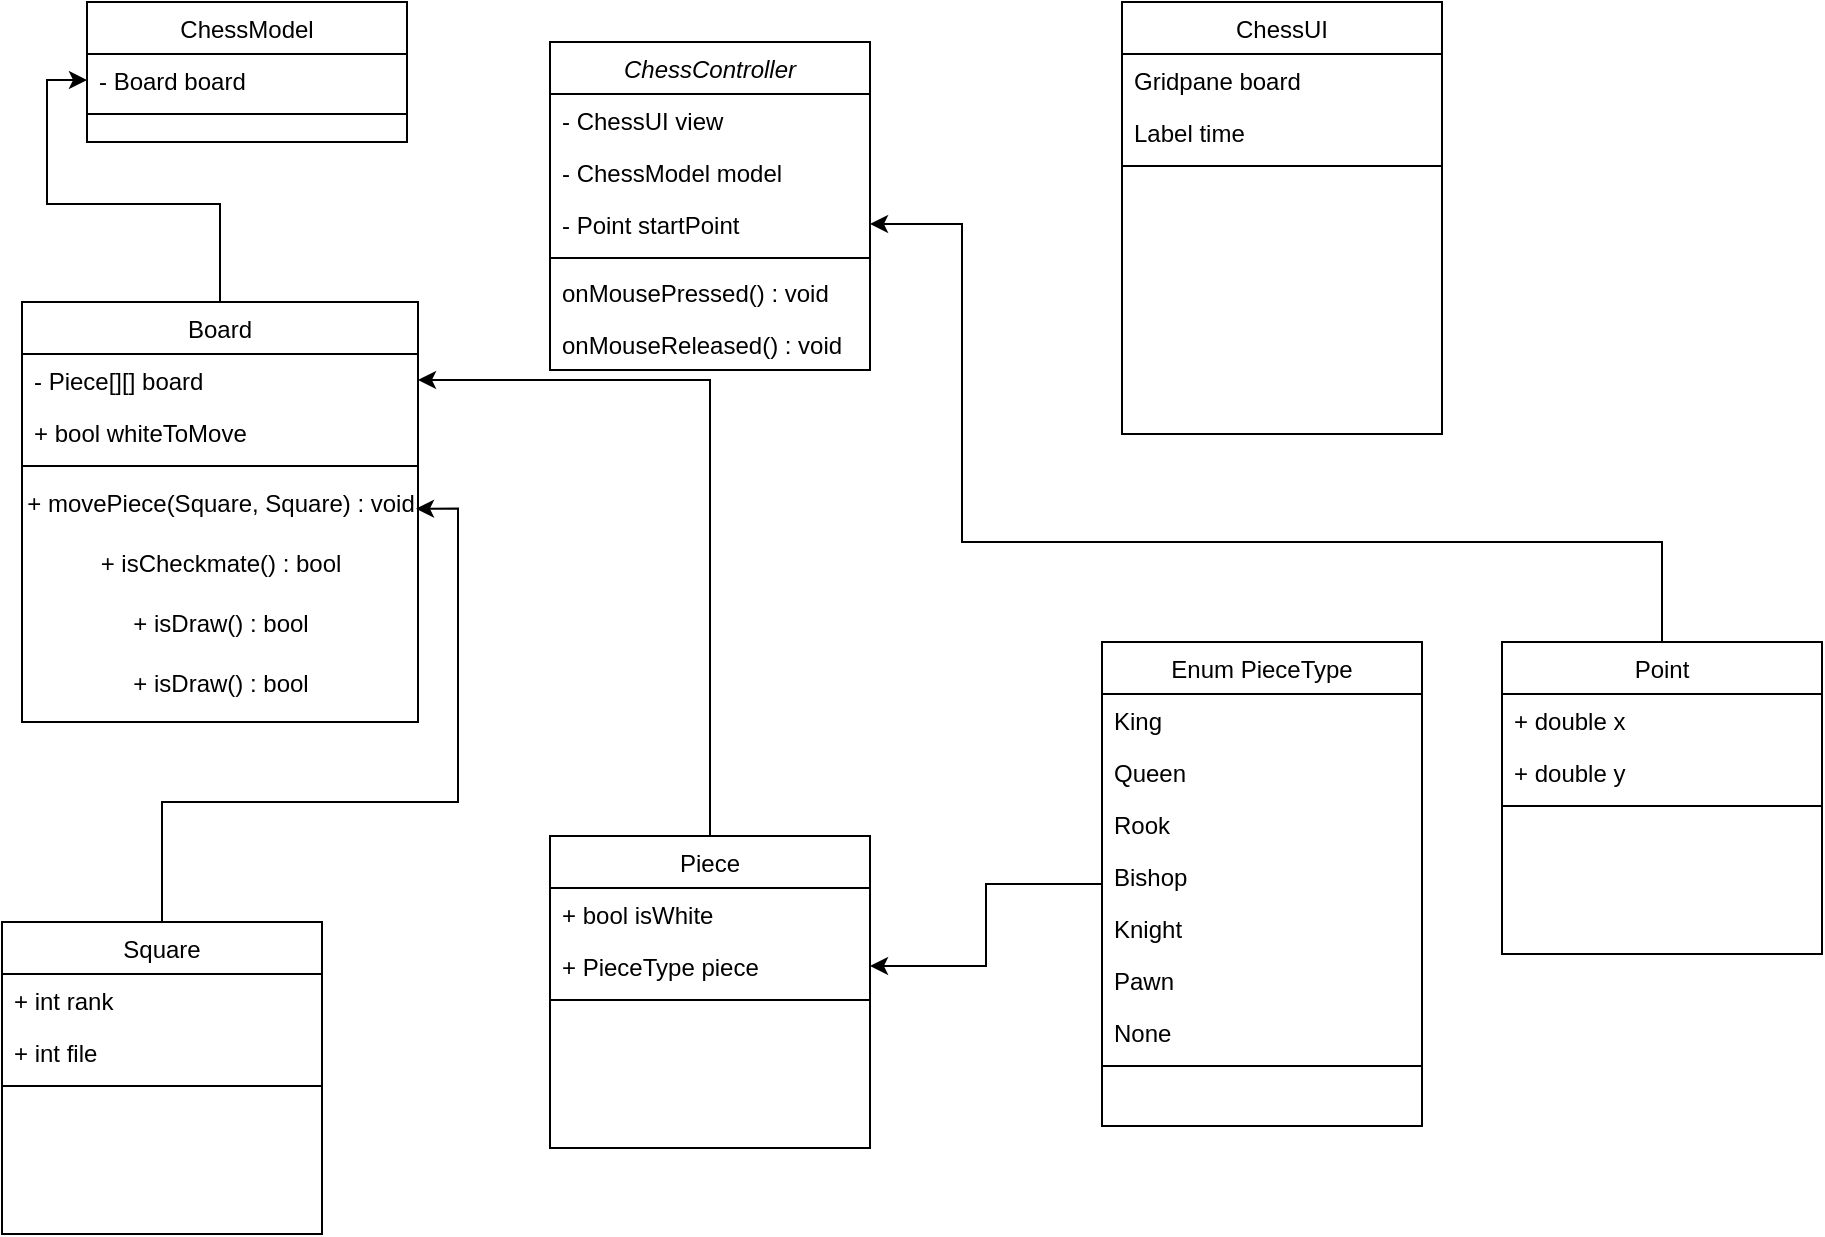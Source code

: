 <mxfile version="22.1.2" type="device" pages="2">
  <diagram id="C5RBs43oDa-KdzZeNtuy" name="Main Class Diagram">
    <mxGraphModel dx="1195" dy="697" grid="1" gridSize="10" guides="1" tooltips="1" connect="1" arrows="1" fold="1" page="1" pageScale="1" pageWidth="827" pageHeight="1169" math="0" shadow="0">
      <root>
        <mxCell id="WIyWlLk6GJQsqaUBKTNV-0" />
        <mxCell id="WIyWlLk6GJQsqaUBKTNV-1" parent="WIyWlLk6GJQsqaUBKTNV-0" />
        <mxCell id="srD08yrBdDk0NRkx2GMC-24" value="ChessController" style="swimlane;fontStyle=2;align=center;verticalAlign=top;childLayout=stackLayout;horizontal=1;startSize=26;horizontalStack=0;resizeParent=1;resizeLast=0;collapsible=1;marginBottom=0;rounded=0;shadow=0;strokeWidth=1;" vertex="1" parent="WIyWlLk6GJQsqaUBKTNV-1">
          <mxGeometry x="334" y="110" width="160" height="164" as="geometry">
            <mxRectangle x="230" y="140" width="160" height="26" as="alternateBounds" />
          </mxGeometry>
        </mxCell>
        <mxCell id="srD08yrBdDk0NRkx2GMC-25" value="- ChessUI view" style="text;align=left;verticalAlign=top;spacingLeft=4;spacingRight=4;overflow=hidden;rotatable=0;points=[[0,0.5],[1,0.5]];portConstraint=eastwest;" vertex="1" parent="srD08yrBdDk0NRkx2GMC-24">
          <mxGeometry y="26" width="160" height="26" as="geometry" />
        </mxCell>
        <mxCell id="srD08yrBdDk0NRkx2GMC-26" value="- ChessModel model" style="text;align=left;verticalAlign=top;spacingLeft=4;spacingRight=4;overflow=hidden;rotatable=0;points=[[0,0.5],[1,0.5]];portConstraint=eastwest;rounded=0;shadow=0;html=0;" vertex="1" parent="srD08yrBdDk0NRkx2GMC-24">
          <mxGeometry y="52" width="160" height="26" as="geometry" />
        </mxCell>
        <mxCell id="srD08yrBdDk0NRkx2GMC-82" value="- Point startPoint" style="text;align=left;verticalAlign=top;spacingLeft=4;spacingRight=4;overflow=hidden;rotatable=0;points=[[0,0.5],[1,0.5]];portConstraint=eastwest;rounded=0;shadow=0;html=0;" vertex="1" parent="srD08yrBdDk0NRkx2GMC-24">
          <mxGeometry y="78" width="160" height="26" as="geometry" />
        </mxCell>
        <mxCell id="srD08yrBdDk0NRkx2GMC-28" value="" style="line;html=1;strokeWidth=1;align=left;verticalAlign=middle;spacingTop=-1;spacingLeft=3;spacingRight=3;rotatable=0;labelPosition=right;points=[];portConstraint=eastwest;" vertex="1" parent="srD08yrBdDk0NRkx2GMC-24">
          <mxGeometry y="104" width="160" height="8" as="geometry" />
        </mxCell>
        <mxCell id="srD08yrBdDk0NRkx2GMC-29" value="onMousePressed() : void" style="text;align=left;verticalAlign=top;spacingLeft=4;spacingRight=4;overflow=hidden;rotatable=0;points=[[0,0.5],[1,0.5]];portConstraint=eastwest;" vertex="1" parent="srD08yrBdDk0NRkx2GMC-24">
          <mxGeometry y="112" width="160" height="26" as="geometry" />
        </mxCell>
        <mxCell id="srD08yrBdDk0NRkx2GMC-80" value="onMouseReleased() : void" style="text;align=left;verticalAlign=top;spacingLeft=4;spacingRight=4;overflow=hidden;rotatable=0;points=[[0,0.5],[1,0.5]];portConstraint=eastwest;" vertex="1" parent="srD08yrBdDk0NRkx2GMC-24">
          <mxGeometry y="138" width="160" height="26" as="geometry" />
        </mxCell>
        <mxCell id="srD08yrBdDk0NRkx2GMC-72" style="edgeStyle=orthogonalEdgeStyle;rounded=0;orthogonalLoop=1;jettySize=auto;html=1;" edge="1" parent="WIyWlLk6GJQsqaUBKTNV-1" source="srD08yrBdDk0NRkx2GMC-30" target="srD08yrBdDk0NRkx2GMC-37">
          <mxGeometry relative="1" as="geometry" />
        </mxCell>
        <mxCell id="srD08yrBdDk0NRkx2GMC-30" value="Board" style="swimlane;fontStyle=0;align=center;verticalAlign=top;childLayout=stackLayout;horizontal=1;startSize=26;horizontalStack=0;resizeParent=1;resizeLast=0;collapsible=1;marginBottom=0;rounded=0;shadow=0;strokeWidth=1;" vertex="1" parent="WIyWlLk6GJQsqaUBKTNV-1">
          <mxGeometry x="70" y="240" width="198" height="210" as="geometry">
            <mxRectangle x="130" y="380" width="160" height="26" as="alternateBounds" />
          </mxGeometry>
        </mxCell>
        <mxCell id="srD08yrBdDk0NRkx2GMC-31" value="- Piece[][] board" style="text;align=left;verticalAlign=top;spacingLeft=4;spacingRight=4;overflow=hidden;rotatable=0;points=[[0,0.5],[1,0.5]];portConstraint=eastwest;" vertex="1" parent="srD08yrBdDk0NRkx2GMC-30">
          <mxGeometry y="26" width="198" height="26" as="geometry" />
        </mxCell>
        <mxCell id="srD08yrBdDk0NRkx2GMC-32" value="+ bool whiteToMove" style="text;align=left;verticalAlign=top;spacingLeft=4;spacingRight=4;overflow=hidden;rotatable=0;points=[[0,0.5],[1,0.5]];portConstraint=eastwest;rounded=0;shadow=0;html=0;" vertex="1" parent="srD08yrBdDk0NRkx2GMC-30">
          <mxGeometry y="52" width="198" height="26" as="geometry" />
        </mxCell>
        <mxCell id="srD08yrBdDk0NRkx2GMC-33" value="" style="line;html=1;strokeWidth=1;align=left;verticalAlign=middle;spacingTop=-1;spacingLeft=3;spacingRight=3;rotatable=0;labelPosition=right;points=[];portConstraint=eastwest;" vertex="1" parent="srD08yrBdDk0NRkx2GMC-30">
          <mxGeometry y="78" width="198" height="8" as="geometry" />
        </mxCell>
        <mxCell id="srD08yrBdDk0NRkx2GMC-67" value="+ movePiece(Square, Square) : void" style="text;html=1;align=center;verticalAlign=middle;resizable=0;points=[];autosize=1;strokeColor=none;fillColor=none;" vertex="1" parent="srD08yrBdDk0NRkx2GMC-30">
          <mxGeometry y="86" width="198" height="30" as="geometry" />
        </mxCell>
        <mxCell id="srD08yrBdDk0NRkx2GMC-78" value="+ isCheckmate() : bool" style="text;html=1;align=center;verticalAlign=middle;resizable=0;points=[];autosize=1;strokeColor=none;fillColor=none;" vertex="1" parent="srD08yrBdDk0NRkx2GMC-30">
          <mxGeometry y="116" width="198" height="30" as="geometry" />
        </mxCell>
        <mxCell id="srD08yrBdDk0NRkx2GMC-79" value="+ isDraw() : bool" style="text;html=1;align=center;verticalAlign=middle;resizable=0;points=[];autosize=1;strokeColor=none;fillColor=none;" vertex="1" parent="srD08yrBdDk0NRkx2GMC-30">
          <mxGeometry y="146" width="198" height="30" as="geometry" />
        </mxCell>
        <mxCell id="srD08yrBdDk0NRkx2GMC-77" value="+ isDraw() : bool" style="text;html=1;align=center;verticalAlign=middle;resizable=0;points=[];autosize=1;strokeColor=none;fillColor=none;" vertex="1" parent="srD08yrBdDk0NRkx2GMC-30">
          <mxGeometry y="176" width="198" height="30" as="geometry" />
        </mxCell>
        <mxCell id="srD08yrBdDk0NRkx2GMC-36" value="ChessModel" style="swimlane;fontStyle=0;align=center;verticalAlign=top;childLayout=stackLayout;horizontal=1;startSize=26;horizontalStack=0;resizeParent=1;resizeLast=0;collapsible=1;marginBottom=0;rounded=0;shadow=0;strokeWidth=1;" vertex="1" parent="WIyWlLk6GJQsqaUBKTNV-1">
          <mxGeometry x="102.5" y="90" width="160" height="70" as="geometry">
            <mxRectangle x="340" y="380" width="170" height="26" as="alternateBounds" />
          </mxGeometry>
        </mxCell>
        <mxCell id="srD08yrBdDk0NRkx2GMC-37" value="- Board board" style="text;align=left;verticalAlign=top;spacingLeft=4;spacingRight=4;overflow=hidden;rotatable=0;points=[[0,0.5],[1,0.5]];portConstraint=eastwest;" vertex="1" parent="srD08yrBdDk0NRkx2GMC-36">
          <mxGeometry y="26" width="160" height="26" as="geometry" />
        </mxCell>
        <mxCell id="srD08yrBdDk0NRkx2GMC-38" value="" style="line;html=1;strokeWidth=1;align=left;verticalAlign=middle;spacingTop=-1;spacingLeft=3;spacingRight=3;rotatable=0;labelPosition=right;points=[];portConstraint=eastwest;" vertex="1" parent="srD08yrBdDk0NRkx2GMC-36">
          <mxGeometry y="52" width="160" height="8" as="geometry" />
        </mxCell>
        <mxCell id="srD08yrBdDk0NRkx2GMC-39" value="ChessUI" style="swimlane;fontStyle=0;align=center;verticalAlign=top;childLayout=stackLayout;horizontal=1;startSize=26;horizontalStack=0;resizeParent=1;resizeLast=0;collapsible=1;marginBottom=0;rounded=0;shadow=0;strokeWidth=1;" vertex="1" parent="WIyWlLk6GJQsqaUBKTNV-1">
          <mxGeometry x="620" y="90" width="160" height="216" as="geometry">
            <mxRectangle x="550" y="140" width="160" height="26" as="alternateBounds" />
          </mxGeometry>
        </mxCell>
        <mxCell id="srD08yrBdDk0NRkx2GMC-40" value="Gridpane board" style="text;align=left;verticalAlign=top;spacingLeft=4;spacingRight=4;overflow=hidden;rotatable=0;points=[[0,0.5],[1,0.5]];portConstraint=eastwest;" vertex="1" parent="srD08yrBdDk0NRkx2GMC-39">
          <mxGeometry y="26" width="160" height="26" as="geometry" />
        </mxCell>
        <mxCell id="srD08yrBdDk0NRkx2GMC-86" value="Label time" style="text;align=left;verticalAlign=top;spacingLeft=4;spacingRight=4;overflow=hidden;rotatable=0;points=[[0,0.5],[1,0.5]];portConstraint=eastwest;" vertex="1" parent="srD08yrBdDk0NRkx2GMC-39">
          <mxGeometry y="52" width="160" height="26" as="geometry" />
        </mxCell>
        <mxCell id="srD08yrBdDk0NRkx2GMC-45" value="" style="line;html=1;strokeWidth=1;align=left;verticalAlign=middle;spacingTop=-1;spacingLeft=3;spacingRight=3;rotatable=0;labelPosition=right;points=[];portConstraint=eastwest;" vertex="1" parent="srD08yrBdDk0NRkx2GMC-39">
          <mxGeometry y="78" width="160" height="8" as="geometry" />
        </mxCell>
        <mxCell id="srD08yrBdDk0NRkx2GMC-75" style="edgeStyle=orthogonalEdgeStyle;rounded=0;orthogonalLoop=1;jettySize=auto;html=1;" edge="1" parent="WIyWlLk6GJQsqaUBKTNV-1" source="srD08yrBdDk0NRkx2GMC-48" target="srD08yrBdDk0NRkx2GMC-60">
          <mxGeometry relative="1" as="geometry" />
        </mxCell>
        <mxCell id="srD08yrBdDk0NRkx2GMC-48" value="Enum PieceType" style="swimlane;fontStyle=0;align=center;verticalAlign=top;childLayout=stackLayout;horizontal=1;startSize=26;horizontalStack=0;resizeParent=1;resizeLast=0;collapsible=1;marginBottom=0;rounded=0;shadow=0;strokeWidth=1;" vertex="1" parent="WIyWlLk6GJQsqaUBKTNV-1">
          <mxGeometry x="610" y="410" width="160" height="242" as="geometry">
            <mxRectangle x="130" y="380" width="160" height="26" as="alternateBounds" />
          </mxGeometry>
        </mxCell>
        <mxCell id="srD08yrBdDk0NRkx2GMC-49" value="King" style="text;align=left;verticalAlign=top;spacingLeft=4;spacingRight=4;overflow=hidden;rotatable=0;points=[[0,0.5],[1,0.5]];portConstraint=eastwest;" vertex="1" parent="srD08yrBdDk0NRkx2GMC-48">
          <mxGeometry y="26" width="160" height="26" as="geometry" />
        </mxCell>
        <mxCell id="srD08yrBdDk0NRkx2GMC-53" value="Queen" style="text;align=left;verticalAlign=top;spacingLeft=4;spacingRight=4;overflow=hidden;rotatable=0;points=[[0,0.5],[1,0.5]];portConstraint=eastwest;rounded=0;shadow=0;html=0;" vertex="1" parent="srD08yrBdDk0NRkx2GMC-48">
          <mxGeometry y="52" width="160" height="26" as="geometry" />
        </mxCell>
        <mxCell id="srD08yrBdDk0NRkx2GMC-54" value="Rook" style="text;align=left;verticalAlign=top;spacingLeft=4;spacingRight=4;overflow=hidden;rotatable=0;points=[[0,0.5],[1,0.5]];portConstraint=eastwest;rounded=0;shadow=0;html=0;" vertex="1" parent="srD08yrBdDk0NRkx2GMC-48">
          <mxGeometry y="78" width="160" height="26" as="geometry" />
        </mxCell>
        <mxCell id="srD08yrBdDk0NRkx2GMC-52" value="Bishop" style="text;align=left;verticalAlign=top;spacingLeft=4;spacingRight=4;overflow=hidden;rotatable=0;points=[[0,0.5],[1,0.5]];portConstraint=eastwest;rounded=0;shadow=0;html=0;" vertex="1" parent="srD08yrBdDk0NRkx2GMC-48">
          <mxGeometry y="104" width="160" height="26" as="geometry" />
        </mxCell>
        <mxCell id="srD08yrBdDk0NRkx2GMC-50" value="Knight" style="text;align=left;verticalAlign=top;spacingLeft=4;spacingRight=4;overflow=hidden;rotatable=0;points=[[0,0.5],[1,0.5]];portConstraint=eastwest;rounded=0;shadow=0;html=0;" vertex="1" parent="srD08yrBdDk0NRkx2GMC-48">
          <mxGeometry y="130" width="160" height="26" as="geometry" />
        </mxCell>
        <mxCell id="srD08yrBdDk0NRkx2GMC-56" value="Pawn" style="text;align=left;verticalAlign=top;spacingLeft=4;spacingRight=4;overflow=hidden;rotatable=0;points=[[0,0.5],[1,0.5]];portConstraint=eastwest;rounded=0;shadow=0;html=0;" vertex="1" parent="srD08yrBdDk0NRkx2GMC-48">
          <mxGeometry y="156" width="160" height="26" as="geometry" />
        </mxCell>
        <mxCell id="srD08yrBdDk0NRkx2GMC-55" value="None" style="text;align=left;verticalAlign=top;spacingLeft=4;spacingRight=4;overflow=hidden;rotatable=0;points=[[0,0.5],[1,0.5]];portConstraint=eastwest;rounded=0;shadow=0;html=0;" vertex="1" parent="srD08yrBdDk0NRkx2GMC-48">
          <mxGeometry y="182" width="160" height="26" as="geometry" />
        </mxCell>
        <mxCell id="srD08yrBdDk0NRkx2GMC-51" value="" style="line;html=1;strokeWidth=1;align=left;verticalAlign=middle;spacingTop=-1;spacingLeft=3;spacingRight=3;rotatable=0;labelPosition=right;points=[];portConstraint=eastwest;" vertex="1" parent="srD08yrBdDk0NRkx2GMC-48">
          <mxGeometry y="208" width="160" height="8" as="geometry" />
        </mxCell>
        <mxCell id="srD08yrBdDk0NRkx2GMC-73" style="edgeStyle=orthogonalEdgeStyle;rounded=0;orthogonalLoop=1;jettySize=auto;html=1;" edge="1" parent="WIyWlLk6GJQsqaUBKTNV-1" source="srD08yrBdDk0NRkx2GMC-58" target="srD08yrBdDk0NRkx2GMC-31">
          <mxGeometry relative="1" as="geometry" />
        </mxCell>
        <mxCell id="srD08yrBdDk0NRkx2GMC-58" value="Piece" style="swimlane;fontStyle=0;align=center;verticalAlign=top;childLayout=stackLayout;horizontal=1;startSize=26;horizontalStack=0;resizeParent=1;resizeLast=0;collapsible=1;marginBottom=0;rounded=0;shadow=0;strokeWidth=1;" vertex="1" parent="WIyWlLk6GJQsqaUBKTNV-1">
          <mxGeometry x="334" y="507" width="160" height="156" as="geometry">
            <mxRectangle x="130" y="380" width="160" height="26" as="alternateBounds" />
          </mxGeometry>
        </mxCell>
        <mxCell id="srD08yrBdDk0NRkx2GMC-59" value="+ bool isWhite" style="text;align=left;verticalAlign=top;spacingLeft=4;spacingRight=4;overflow=hidden;rotatable=0;points=[[0,0.5],[1,0.5]];portConstraint=eastwest;" vertex="1" parent="srD08yrBdDk0NRkx2GMC-58">
          <mxGeometry y="26" width="160" height="26" as="geometry" />
        </mxCell>
        <mxCell id="srD08yrBdDk0NRkx2GMC-60" value="+ PieceType piece" style="text;align=left;verticalAlign=top;spacingLeft=4;spacingRight=4;overflow=hidden;rotatable=0;points=[[0,0.5],[1,0.5]];portConstraint=eastwest;rounded=0;shadow=0;html=0;" vertex="1" parent="srD08yrBdDk0NRkx2GMC-58">
          <mxGeometry y="52" width="160" height="26" as="geometry" />
        </mxCell>
        <mxCell id="srD08yrBdDk0NRkx2GMC-66" value="" style="line;html=1;strokeWidth=1;align=left;verticalAlign=middle;spacingTop=-1;spacingLeft=3;spacingRight=3;rotatable=0;labelPosition=right;points=[];portConstraint=eastwest;" vertex="1" parent="srD08yrBdDk0NRkx2GMC-58">
          <mxGeometry y="78" width="160" height="8" as="geometry" />
        </mxCell>
        <mxCell id="srD08yrBdDk0NRkx2GMC-68" value="Square" style="swimlane;fontStyle=0;align=center;verticalAlign=top;childLayout=stackLayout;horizontal=1;startSize=26;horizontalStack=0;resizeParent=1;resizeLast=0;collapsible=1;marginBottom=0;rounded=0;shadow=0;strokeWidth=1;" vertex="1" parent="WIyWlLk6GJQsqaUBKTNV-1">
          <mxGeometry x="60" y="550" width="160" height="156" as="geometry">
            <mxRectangle x="130" y="380" width="160" height="26" as="alternateBounds" />
          </mxGeometry>
        </mxCell>
        <mxCell id="srD08yrBdDk0NRkx2GMC-69" value="+ int rank" style="text;align=left;verticalAlign=top;spacingLeft=4;spacingRight=4;overflow=hidden;rotatable=0;points=[[0,0.5],[1,0.5]];portConstraint=eastwest;" vertex="1" parent="srD08yrBdDk0NRkx2GMC-68">
          <mxGeometry y="26" width="160" height="26" as="geometry" />
        </mxCell>
        <mxCell id="srD08yrBdDk0NRkx2GMC-70" value="+ int file" style="text;align=left;verticalAlign=top;spacingLeft=4;spacingRight=4;overflow=hidden;rotatable=0;points=[[0,0.5],[1,0.5]];portConstraint=eastwest;rounded=0;shadow=0;html=0;" vertex="1" parent="srD08yrBdDk0NRkx2GMC-68">
          <mxGeometry y="52" width="160" height="26" as="geometry" />
        </mxCell>
        <mxCell id="srD08yrBdDk0NRkx2GMC-71" value="" style="line;html=1;strokeWidth=1;align=left;verticalAlign=middle;spacingTop=-1;spacingLeft=3;spacingRight=3;rotatable=0;labelPosition=right;points=[];portConstraint=eastwest;" vertex="1" parent="srD08yrBdDk0NRkx2GMC-68">
          <mxGeometry y="78" width="160" height="8" as="geometry" />
        </mxCell>
        <mxCell id="srD08yrBdDk0NRkx2GMC-85" style="edgeStyle=orthogonalEdgeStyle;rounded=0;orthogonalLoop=1;jettySize=auto;html=1;entryX=0.995;entryY=0.578;entryDx=0;entryDy=0;entryPerimeter=0;" edge="1" parent="WIyWlLk6GJQsqaUBKTNV-1" source="srD08yrBdDk0NRkx2GMC-68" target="srD08yrBdDk0NRkx2GMC-67">
          <mxGeometry relative="1" as="geometry">
            <Array as="points">
              <mxPoint x="140" y="490" />
              <mxPoint x="288" y="490" />
              <mxPoint x="288" y="343" />
            </Array>
          </mxGeometry>
        </mxCell>
        <mxCell id="bCtKBPqUn3MXcE5_dVGT-6" style="edgeStyle=orthogonalEdgeStyle;rounded=0;orthogonalLoop=1;jettySize=auto;html=1;entryX=1;entryY=0.5;entryDx=0;entryDy=0;" edge="1" parent="WIyWlLk6GJQsqaUBKTNV-1" source="bCtKBPqUn3MXcE5_dVGT-1" target="srD08yrBdDk0NRkx2GMC-82">
          <mxGeometry relative="1" as="geometry">
            <Array as="points">
              <mxPoint x="890" y="360" />
              <mxPoint x="540" y="360" />
              <mxPoint x="540" y="201" />
            </Array>
          </mxGeometry>
        </mxCell>
        <mxCell id="bCtKBPqUn3MXcE5_dVGT-1" value="Point" style="swimlane;fontStyle=0;align=center;verticalAlign=top;childLayout=stackLayout;horizontal=1;startSize=26;horizontalStack=0;resizeParent=1;resizeLast=0;collapsible=1;marginBottom=0;rounded=0;shadow=0;strokeWidth=1;" vertex="1" parent="WIyWlLk6GJQsqaUBKTNV-1">
          <mxGeometry x="810" y="410" width="160" height="156" as="geometry">
            <mxRectangle x="130" y="380" width="160" height="26" as="alternateBounds" />
          </mxGeometry>
        </mxCell>
        <mxCell id="bCtKBPqUn3MXcE5_dVGT-2" value="+ double x" style="text;align=left;verticalAlign=top;spacingLeft=4;spacingRight=4;overflow=hidden;rotatable=0;points=[[0,0.5],[1,0.5]];portConstraint=eastwest;" vertex="1" parent="bCtKBPqUn3MXcE5_dVGT-1">
          <mxGeometry y="26" width="160" height="26" as="geometry" />
        </mxCell>
        <mxCell id="bCtKBPqUn3MXcE5_dVGT-3" value="+ double y" style="text;align=left;verticalAlign=top;spacingLeft=4;spacingRight=4;overflow=hidden;rotatable=0;points=[[0,0.5],[1,0.5]];portConstraint=eastwest;rounded=0;shadow=0;html=0;" vertex="1" parent="bCtKBPqUn3MXcE5_dVGT-1">
          <mxGeometry y="52" width="160" height="26" as="geometry" />
        </mxCell>
        <mxCell id="bCtKBPqUn3MXcE5_dVGT-4" value="" style="line;html=1;strokeWidth=1;align=left;verticalAlign=middle;spacingTop=-1;spacingLeft=3;spacingRight=3;rotatable=0;labelPosition=right;points=[];portConstraint=eastwest;" vertex="1" parent="bCtKBPqUn3MXcE5_dVGT-1">
          <mxGeometry y="78" width="160" height="8" as="geometry" />
        </mxCell>
      </root>
    </mxGraphModel>
  </diagram>
  <diagram id="sQ5aLwWJrVzbbc-pzs8Z" name="Controller Flowchart">
    <mxGraphModel dx="1434" dy="836" grid="1" gridSize="10" guides="1" tooltips="1" connect="1" arrows="1" fold="1" page="1" pageScale="1" pageWidth="827" pageHeight="1169" math="0" shadow="0">
      <root>
        <mxCell id="0" />
        <mxCell id="1" parent="0" />
        <mxCell id="tWgduxq1UwPmpv0czZXY-4" value="" style="edgeStyle=orthogonalEdgeStyle;rounded=0;orthogonalLoop=1;jettySize=auto;html=1;" edge="1" parent="1" source="tWgduxq1UwPmpv0czZXY-1" target="tWgduxq1UwPmpv0czZXY-3">
          <mxGeometry relative="1" as="geometry" />
        </mxCell>
        <mxCell id="tWgduxq1UwPmpv0czZXY-1" value="OnMousePressed" style="ellipse;whiteSpace=wrap;html=1;" vertex="1" parent="1">
          <mxGeometry x="150" y="110" width="160" height="70" as="geometry" />
        </mxCell>
        <mxCell id="0X7gWJNVkf_V2T7IDrxZ-4" value="" style="edgeStyle=orthogonalEdgeStyle;rounded=0;orthogonalLoop=1;jettySize=auto;html=1;" edge="1" parent="1" source="tWgduxq1UwPmpv0czZXY-2" target="0X7gWJNVkf_V2T7IDrxZ-3">
          <mxGeometry relative="1" as="geometry" />
        </mxCell>
        <mxCell id="tWgduxq1UwPmpv0czZXY-2" value="OnMouseReleased" style="ellipse;whiteSpace=wrap;html=1;" vertex="1" parent="1">
          <mxGeometry x="470" y="110" width="160" height="70" as="geometry" />
        </mxCell>
        <mxCell id="tWgduxq1UwPmpv0czZXY-3" value="Set startpoint for later use.&amp;nbsp;" style="rounded=1;whiteSpace=wrap;html=1;" vertex="1" parent="1">
          <mxGeometry x="170" y="265" width="120" height="60" as="geometry" />
        </mxCell>
        <mxCell id="0X7gWJNVkf_V2T7IDrxZ-10" value="" style="edgeStyle=orthogonalEdgeStyle;rounded=0;orthogonalLoop=1;jettySize=auto;html=1;" edge="1" parent="1" source="0X7gWJNVkf_V2T7IDrxZ-3" target="0X7gWJNVkf_V2T7IDrxZ-9">
          <mxGeometry relative="1" as="geometry" />
        </mxCell>
        <mxCell id="0X7gWJNVkf_V2T7IDrxZ-11" value="No" style="edgeLabel;html=1;align=center;verticalAlign=middle;resizable=0;points=[];" vertex="1" connectable="0" parent="0X7gWJNVkf_V2T7IDrxZ-10">
          <mxGeometry x="-0.133" y="-1" relative="1" as="geometry">
            <mxPoint as="offset" />
          </mxGeometry>
        </mxCell>
        <mxCell id="0X7gWJNVkf_V2T7IDrxZ-13" value="" style="edgeStyle=orthogonalEdgeStyle;rounded=0;orthogonalLoop=1;jettySize=auto;html=1;" edge="1" parent="1" source="0X7gWJNVkf_V2T7IDrxZ-3" target="0X7gWJNVkf_V2T7IDrxZ-12">
          <mxGeometry relative="1" as="geometry" />
        </mxCell>
        <mxCell id="0X7gWJNVkf_V2T7IDrxZ-14" value="Yes&lt;br&gt;" style="edgeLabel;html=1;align=center;verticalAlign=middle;resizable=0;points=[];" vertex="1" connectable="0" parent="0X7gWJNVkf_V2T7IDrxZ-13">
          <mxGeometry x="-0.333" y="-3" relative="1" as="geometry">
            <mxPoint x="3" y="15" as="offset" />
          </mxGeometry>
        </mxCell>
        <mxCell id="0X7gWJNVkf_V2T7IDrxZ-3" value="startPoint is Piece" style="rhombus;whiteSpace=wrap;html=1;" vertex="1" parent="1">
          <mxGeometry x="510" y="255" width="80" height="80" as="geometry" />
        </mxCell>
        <mxCell id="0X7gWJNVkf_V2T7IDrxZ-9" value="Do nothing, return." style="whiteSpace=wrap;html=1;" vertex="1" parent="1">
          <mxGeometry x="330" y="265" width="120" height="60" as="geometry" />
        </mxCell>
        <mxCell id="6IR2LHdfRgQBA0FX-YV3-2" value="" style="edgeStyle=orthogonalEdgeStyle;rounded=0;orthogonalLoop=1;jettySize=auto;html=1;" edge="1" parent="1" source="0X7gWJNVkf_V2T7IDrxZ-12" target="6IR2LHdfRgQBA0FX-YV3-1">
          <mxGeometry relative="1" as="geometry" />
        </mxCell>
        <mxCell id="0X7gWJNVkf_V2T7IDrxZ-12" value="Convert startpoint and endpoint to Squares" style="whiteSpace=wrap;html=1;" vertex="1" parent="1">
          <mxGeometry x="490" y="425" width="120" height="60" as="geometry" />
        </mxCell>
        <mxCell id="6IR2LHdfRgQBA0FX-YV3-1" value="" style="whiteSpace=wrap;html=1;" vertex="1" parent="1">
          <mxGeometry x="490" y="565" width="120" height="60" as="geometry" />
        </mxCell>
      </root>
    </mxGraphModel>
  </diagram>
</mxfile>

